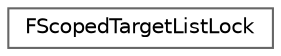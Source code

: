 digraph "Graphical Class Hierarchy"
{
 // INTERACTIVE_SVG=YES
 // LATEX_PDF_SIZE
  bgcolor="transparent";
  edge [fontname=Helvetica,fontsize=10,labelfontname=Helvetica,labelfontsize=10];
  node [fontname=Helvetica,fontsize=10,shape=box,height=0.2,width=0.4];
  rankdir="LR";
  Node0 [id="Node000000",label="FScopedTargetListLock",height=0.2,width=0.4,color="grey40", fillcolor="white", style="filled",URL="$d1/dd8/structFScopedTargetListLock.html",tooltip="Used to stop us from canceling or ending an ability while we're iterating through its gameplay target..."];
}
